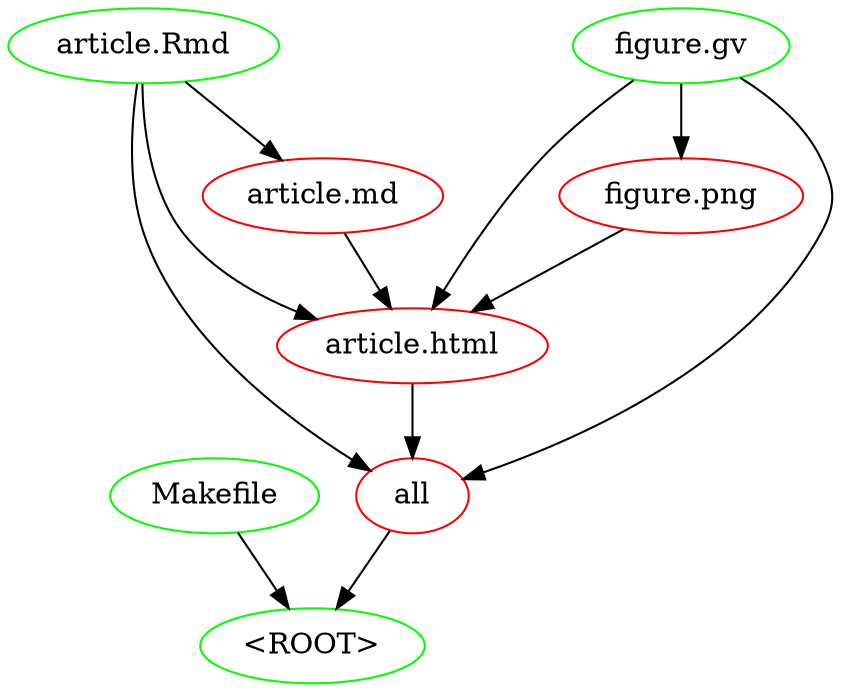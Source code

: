 digraph G {
n1[label="<ROOT>", color="green"];
n2[label="Makefile", color="green"];
n3[label="all", color="red"];
n4[label="article.Rmd", color="green"];
n6[label="article.html", color="red"];
n7[label="article.md", color="red"];
n5[label="figure.gv", color="green"];
n8[label="figure.png", color="red"];
n2 -> n1 ; 
n3 -> n1 ; 
n4 -> n3 ; 
n6 -> n3 ; 
n5 -> n3 ; 
n4 -> n6 ; 
n7 -> n6 ; 
n5 -> n6 ; 
n8 -> n6 ; 
n4 -> n7 ; 
n5 -> n8 ; 
}
